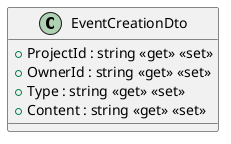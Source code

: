 @startuml
class EventCreationDto {
    + ProjectId : string <<get>> <<set>>
    + OwnerId : string <<get>> <<set>>
    + Type : string <<get>> <<set>>
    + Content : string <<get>> <<set>>
}
@enduml
